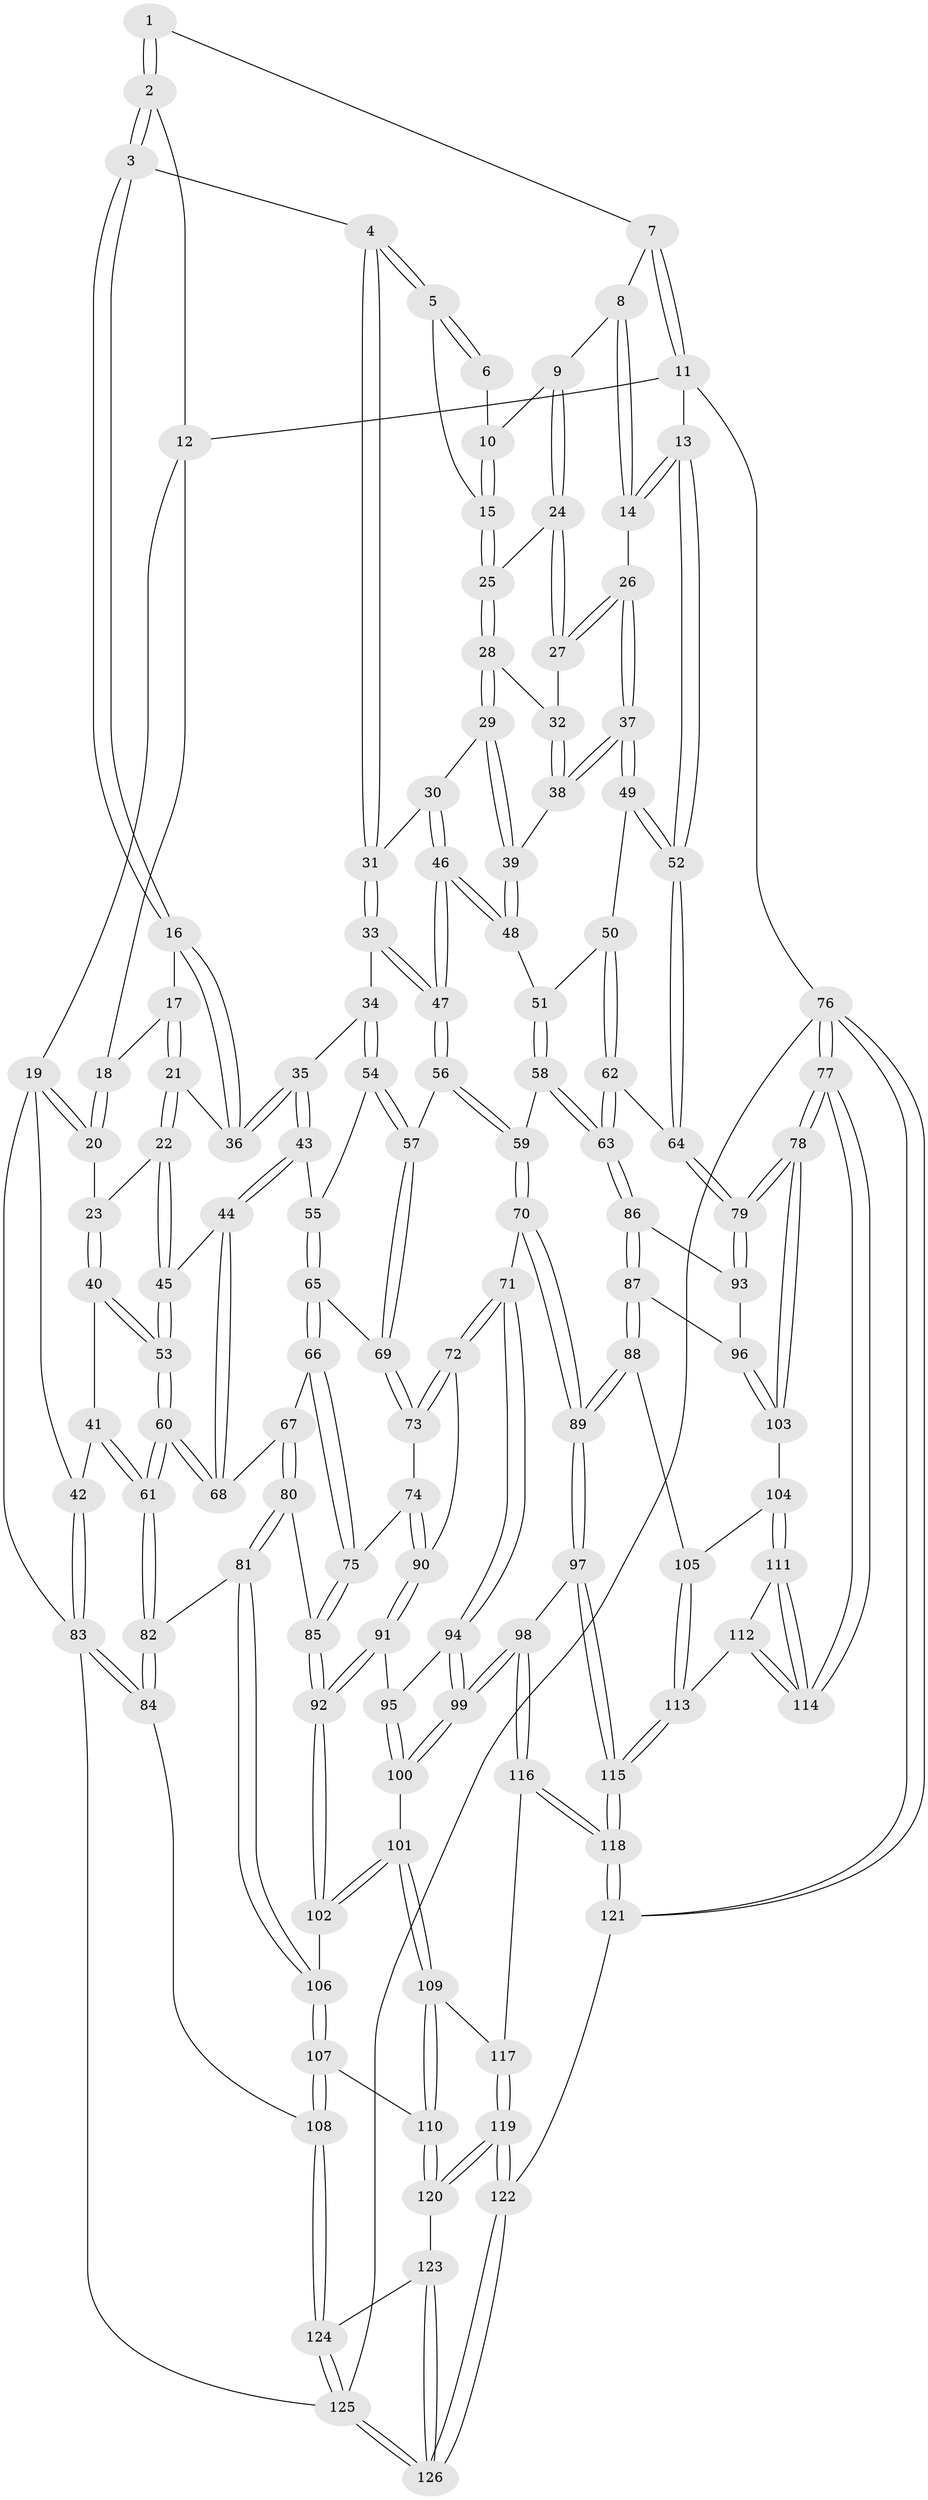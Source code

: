 // Generated by graph-tools (version 1.1) at 2025/27/03/15/25 16:27:57]
// undirected, 126 vertices, 311 edges
graph export_dot {
graph [start="1"]
  node [color=gray90,style=filled];
  1 [pos="+0.8066868767209371+0"];
  2 [pos="+0.5087330729001595+0"];
  3 [pos="+0.5119451995064913+0.003578060151817121"];
  4 [pos="+0.5617822755001791+0.061956379335451985"];
  5 [pos="+0.6591515834364124+0.09994209898436472"];
  6 [pos="+0.752287174007377+0"];
  7 [pos="+0.8814458682830685+0"];
  8 [pos="+0.806569903947231+0.05990137734425112"];
  9 [pos="+0.7912293911608144+0.08591623928674712"];
  10 [pos="+0.7433491227480609+0.06217951754585838"];
  11 [pos="+1+0"];
  12 [pos="+0.18681829034260025+0"];
  13 [pos="+1+0.11217761839784697"];
  14 [pos="+0.981534179388445+0.1548145806414038"];
  15 [pos="+0.6882784774843382+0.11495001372015523"];
  16 [pos="+0.39378314733996705+0.15198162558999515"];
  17 [pos="+0.2125487479275772+0"];
  18 [pos="+0.178573959274187+0"];
  19 [pos="+0+0.1393881097453563"];
  20 [pos="+0.14092508150851712+0.05740774068177123"];
  21 [pos="+0.31117832542174+0.18856739101098388"];
  22 [pos="+0.25436361521790074+0.22486528063878544"];
  23 [pos="+0.15084593758883771+0.15600833907305725"];
  24 [pos="+0.7945169209715917+0.10048575616643252"];
  25 [pos="+0.6967605143539114+0.12744391698222388"];
  26 [pos="+0.9635707617675765+0.15863556312311072"];
  27 [pos="+0.8228647455617153+0.14070296767804974"];
  28 [pos="+0.7053124052285059+0.148176662866248"];
  29 [pos="+0.6971219218559532+0.18034162937682183"];
  30 [pos="+0.6347278883078821+0.24095745396155238"];
  31 [pos="+0.5841207934267606+0.20856570096040647"];
  32 [pos="+0.7788500583533822+0.16657237001658495"];
  33 [pos="+0.49835519091960206+0.2698889856004767"];
  34 [pos="+0.4653308195072805+0.26813101103382386"];
  35 [pos="+0.45771852821118064+0.2653238415483818"];
  36 [pos="+0.3933169736099515+0.1530116430742761"];
  37 [pos="+0.8045522219492577+0.2665935190491473"];
  38 [pos="+0.7778421116577536+0.25813803198338936"];
  39 [pos="+0.760694942524763+0.2614075563046447"];
  40 [pos="+0+0.26023661661035274"];
  41 [pos="+0+0.2689675022677731"];
  42 [pos="+0+0.26201853161182226"];
  43 [pos="+0.3626073509238973+0.37096479613290884"];
  44 [pos="+0.35978223919041236+0.371756561402393"];
  45 [pos="+0.2509059747549526+0.33081763928859115"];
  46 [pos="+0.6516472392784728+0.2873508107813192"];
  47 [pos="+0.607345481892298+0.3789649029021536"];
  48 [pos="+0.7267525501568151+0.2862736790875276"];
  49 [pos="+0.8324576393032684+0.3371697216407669"];
  50 [pos="+0.8275476109696358+0.37866369210800505"];
  51 [pos="+0.7363151302212545+0.3268879696504039"];
  52 [pos="+1+0.13474048766656585"];
  53 [pos="+0.21780370865752996+0.3616606772853404"];
  54 [pos="+0.48871842729295456+0.39746872319921145"];
  55 [pos="+0.45181213890374206+0.4114522510339696"];
  56 [pos="+0.6084548339340736+0.40571613634744974"];
  57 [pos="+0.578321424302876+0.4135342848918461"];
  58 [pos="+0.6896531410344493+0.45775893240322296"];
  59 [pos="+0.6651603103548134+0.45987246902695056"];
  60 [pos="+0.16281437475877175+0.4958845920164534"];
  61 [pos="+0.15717881115872173+0.5043410883720352"];
  62 [pos="+0.8346335475958583+0.4359331658593113"];
  63 [pos="+0.8156689782721235+0.47409174415656147"];
  64 [pos="+1+0.2623470434517574"];
  65 [pos="+0.45090393829889097+0.4679622589251119"];
  66 [pos="+0.4174923803268899+0.504761471249104"];
  67 [pos="+0.3645400030958852+0.48041581349902396"];
  68 [pos="+0.3575920877730114+0.46764193527207015"];
  69 [pos="+0.5111805542838807+0.4848754100457724"];
  70 [pos="+0.6581613489836207+0.47865736836662726"];
  71 [pos="+0.5424155179682186+0.566250807320913"];
  72 [pos="+0.5305821545499169+0.5581240098605464"];
  73 [pos="+0.5109875833874628+0.49479999690702553"];
  74 [pos="+0.43559231241319785+0.5408389372441346"];
  75 [pos="+0.42793738784394414+0.5352598929575684"];
  76 [pos="+1+1"];
  77 [pos="+1+0.9262068329690638"];
  78 [pos="+1+0.7751101115948266"];
  79 [pos="+1+0.49532685916996405"];
  80 [pos="+0.29720872670549914+0.6001510210899355"];
  81 [pos="+0.1718594083677514+0.5922969496120297"];
  82 [pos="+0.13483631055130518+0.5813406815293292"];
  83 [pos="+0+0.6957910426947487"];
  84 [pos="+0+0.685839565151141"];
  85 [pos="+0.32753221010203337+0.6140834907834236"];
  86 [pos="+0.8216204527062787+0.48544734427910324"];
  87 [pos="+0.8253250183147048+0.5689728894164929"];
  88 [pos="+0.7352436266326863+0.6934910843309794"];
  89 [pos="+0.6718061347242696+0.7122108119312758"];
  90 [pos="+0.45123712191962495+0.5588179002177963"];
  91 [pos="+0.4474076597066363+0.6243927339035732"];
  92 [pos="+0.3374866046889457+0.62442568540379"];
  93 [pos="+0.9983256561632636+0.5201832960498578"];
  94 [pos="+0.5500113930336588+0.6237097120803169"];
  95 [pos="+0.45712501203729794+0.6353403296737807"];
  96 [pos="+0.9042422121821638+0.6229350918650968"];
  97 [pos="+0.6585115357933411+0.7234624034011017"];
  98 [pos="+0.6440939536601461+0.7239275451036145"];
  99 [pos="+0.6248289982237362+0.711293368016652"];
  100 [pos="+0.4498865785884067+0.7049592065969216"];
  101 [pos="+0.40464407044343476+0.7489283164842556"];
  102 [pos="+0.3696719082323603+0.7218310887177253"];
  103 [pos="+0.9403768378657823+0.6793758984187738"];
  104 [pos="+0.8509249911212518+0.7363788637130109"];
  105 [pos="+0.8191092437419838+0.7315564989754013"];
  106 [pos="+0.2880549262793538+0.743312176233466"];
  107 [pos="+0.25060128863273046+0.8264443272907104"];
  108 [pos="+0.16030638974828876+0.8475752868928554"];
  109 [pos="+0.40716509803861983+0.7619309424893376"];
  110 [pos="+0.3523345280326828+0.8590658612484952"];
  111 [pos="+0.8729093459741748+0.7790031371681708"];
  112 [pos="+0.8568402928030069+0.8475730102910755"];
  113 [pos="+0.8070230137173411+0.8845899569704785"];
  114 [pos="+1+0.8724617966156424"];
  115 [pos="+0.7487589341328958+0.9562024812989062"];
  116 [pos="+0.5392398930593499+0.8211941826301095"];
  117 [pos="+0.5271605303132508+0.8283195784660394"];
  118 [pos="+0.7457832791361502+1"];
  119 [pos="+0.4858264483216919+0.9410768437247188"];
  120 [pos="+0.3720550686263635+0.9098548063598862"];
  121 [pos="+0.7529496239840395+1"];
  122 [pos="+0.6075221616305326+1"];
  123 [pos="+0.333687466448119+0.9577429977387287"];
  124 [pos="+0.17345216606164005+0.9312576916117514"];
  125 [pos="+0.05048346706552479+1"];
  126 [pos="+0.3071854530311246+1"];
  1 -- 2;
  1 -- 2;
  1 -- 7;
  2 -- 3;
  2 -- 3;
  2 -- 12;
  3 -- 4;
  3 -- 16;
  3 -- 16;
  4 -- 5;
  4 -- 5;
  4 -- 31;
  4 -- 31;
  5 -- 6;
  5 -- 6;
  5 -- 15;
  6 -- 10;
  7 -- 8;
  7 -- 11;
  7 -- 11;
  8 -- 9;
  8 -- 14;
  8 -- 14;
  9 -- 10;
  9 -- 24;
  9 -- 24;
  10 -- 15;
  10 -- 15;
  11 -- 12;
  11 -- 13;
  11 -- 76;
  12 -- 18;
  12 -- 19;
  13 -- 14;
  13 -- 14;
  13 -- 52;
  13 -- 52;
  14 -- 26;
  15 -- 25;
  15 -- 25;
  16 -- 17;
  16 -- 36;
  16 -- 36;
  17 -- 18;
  17 -- 21;
  17 -- 21;
  18 -- 20;
  18 -- 20;
  19 -- 20;
  19 -- 20;
  19 -- 42;
  19 -- 83;
  20 -- 23;
  21 -- 22;
  21 -- 22;
  21 -- 36;
  22 -- 23;
  22 -- 45;
  22 -- 45;
  23 -- 40;
  23 -- 40;
  24 -- 25;
  24 -- 27;
  24 -- 27;
  25 -- 28;
  25 -- 28;
  26 -- 27;
  26 -- 27;
  26 -- 37;
  26 -- 37;
  27 -- 32;
  28 -- 29;
  28 -- 29;
  28 -- 32;
  29 -- 30;
  29 -- 39;
  29 -- 39;
  30 -- 31;
  30 -- 46;
  30 -- 46;
  31 -- 33;
  31 -- 33;
  32 -- 38;
  32 -- 38;
  33 -- 34;
  33 -- 47;
  33 -- 47;
  34 -- 35;
  34 -- 54;
  34 -- 54;
  35 -- 36;
  35 -- 36;
  35 -- 43;
  35 -- 43;
  37 -- 38;
  37 -- 38;
  37 -- 49;
  37 -- 49;
  38 -- 39;
  39 -- 48;
  39 -- 48;
  40 -- 41;
  40 -- 53;
  40 -- 53;
  41 -- 42;
  41 -- 61;
  41 -- 61;
  42 -- 83;
  42 -- 83;
  43 -- 44;
  43 -- 44;
  43 -- 55;
  44 -- 45;
  44 -- 68;
  44 -- 68;
  45 -- 53;
  45 -- 53;
  46 -- 47;
  46 -- 47;
  46 -- 48;
  46 -- 48;
  47 -- 56;
  47 -- 56;
  48 -- 51;
  49 -- 50;
  49 -- 52;
  49 -- 52;
  50 -- 51;
  50 -- 62;
  50 -- 62;
  51 -- 58;
  51 -- 58;
  52 -- 64;
  52 -- 64;
  53 -- 60;
  53 -- 60;
  54 -- 55;
  54 -- 57;
  54 -- 57;
  55 -- 65;
  55 -- 65;
  56 -- 57;
  56 -- 59;
  56 -- 59;
  57 -- 69;
  57 -- 69;
  58 -- 59;
  58 -- 63;
  58 -- 63;
  59 -- 70;
  59 -- 70;
  60 -- 61;
  60 -- 61;
  60 -- 68;
  60 -- 68;
  61 -- 82;
  61 -- 82;
  62 -- 63;
  62 -- 63;
  62 -- 64;
  63 -- 86;
  63 -- 86;
  64 -- 79;
  64 -- 79;
  65 -- 66;
  65 -- 66;
  65 -- 69;
  66 -- 67;
  66 -- 75;
  66 -- 75;
  67 -- 68;
  67 -- 80;
  67 -- 80;
  69 -- 73;
  69 -- 73;
  70 -- 71;
  70 -- 89;
  70 -- 89;
  71 -- 72;
  71 -- 72;
  71 -- 94;
  71 -- 94;
  72 -- 73;
  72 -- 73;
  72 -- 90;
  73 -- 74;
  74 -- 75;
  74 -- 90;
  74 -- 90;
  75 -- 85;
  75 -- 85;
  76 -- 77;
  76 -- 77;
  76 -- 121;
  76 -- 121;
  76 -- 125;
  77 -- 78;
  77 -- 78;
  77 -- 114;
  77 -- 114;
  78 -- 79;
  78 -- 79;
  78 -- 103;
  78 -- 103;
  79 -- 93;
  79 -- 93;
  80 -- 81;
  80 -- 81;
  80 -- 85;
  81 -- 82;
  81 -- 106;
  81 -- 106;
  82 -- 84;
  82 -- 84;
  83 -- 84;
  83 -- 84;
  83 -- 125;
  84 -- 108;
  85 -- 92;
  85 -- 92;
  86 -- 87;
  86 -- 87;
  86 -- 93;
  87 -- 88;
  87 -- 88;
  87 -- 96;
  88 -- 89;
  88 -- 89;
  88 -- 105;
  89 -- 97;
  89 -- 97;
  90 -- 91;
  90 -- 91;
  91 -- 92;
  91 -- 92;
  91 -- 95;
  92 -- 102;
  92 -- 102;
  93 -- 96;
  94 -- 95;
  94 -- 99;
  94 -- 99;
  95 -- 100;
  95 -- 100;
  96 -- 103;
  96 -- 103;
  97 -- 98;
  97 -- 115;
  97 -- 115;
  98 -- 99;
  98 -- 99;
  98 -- 116;
  98 -- 116;
  99 -- 100;
  99 -- 100;
  100 -- 101;
  101 -- 102;
  101 -- 102;
  101 -- 109;
  101 -- 109;
  102 -- 106;
  103 -- 104;
  104 -- 105;
  104 -- 111;
  104 -- 111;
  105 -- 113;
  105 -- 113;
  106 -- 107;
  106 -- 107;
  107 -- 108;
  107 -- 108;
  107 -- 110;
  108 -- 124;
  108 -- 124;
  109 -- 110;
  109 -- 110;
  109 -- 117;
  110 -- 120;
  110 -- 120;
  111 -- 112;
  111 -- 114;
  111 -- 114;
  112 -- 113;
  112 -- 114;
  112 -- 114;
  113 -- 115;
  113 -- 115;
  115 -- 118;
  115 -- 118;
  116 -- 117;
  116 -- 118;
  116 -- 118;
  117 -- 119;
  117 -- 119;
  118 -- 121;
  118 -- 121;
  119 -- 120;
  119 -- 120;
  119 -- 122;
  119 -- 122;
  120 -- 123;
  121 -- 122;
  122 -- 126;
  122 -- 126;
  123 -- 124;
  123 -- 126;
  123 -- 126;
  124 -- 125;
  124 -- 125;
  125 -- 126;
  125 -- 126;
}
